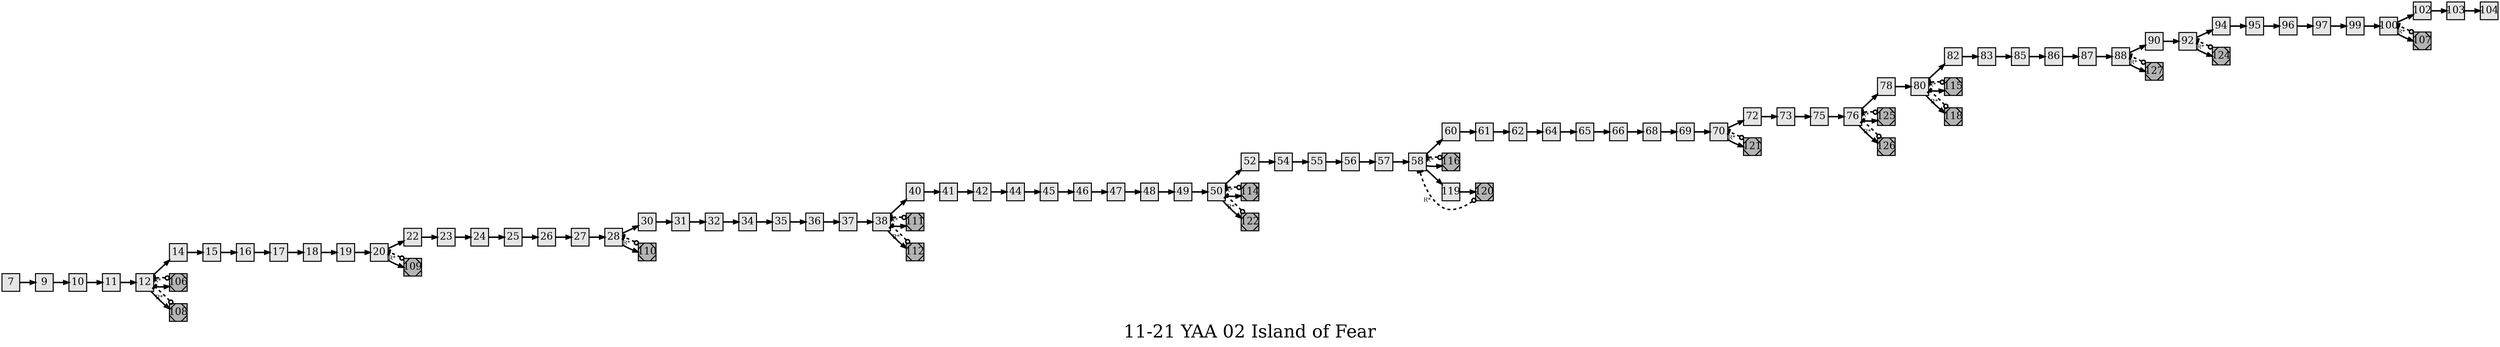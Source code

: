 digraph g{
  graph [ label="11-21 YAA 02 Island of Fear" rankdir=LR, ordering=out, fontsize=36, nodesep="0.35", ranksep="0.45"];
  node  [shape=rect, penwidth=2, fontsize=20, style=filled, fillcolor=grey90, margin="0,0", labelfloat=true, regular=true, fixedsize=true];
  edge  [labelfloat=true, penwidth=3, fontsize=12];
  // ---;
  // group  : Katz;
  // id     :;
  // gbid   :;
  // series :;
  // title  :;
  // author :;
  // credit:;
  // - name : Kylie McGregor;
  // role : encoder;
  // date : 2017-08-31;
  // - name : Jeremy Douglass;
  // role : editor;
  // date : 2017-10-19;
  // render:;
  // - name   : small;
  // styles : gvStyles-small.txt;
  // engine : dot;
  // comment: >;
  
  // ---;
  
  // From | To | Label;
  
  7 -> 9;
  9 -> 10;
  10 -> 11;
  11 -> 12;
  12 -> 14;
  12 -> 106;
  12 -> 108;
  14 -> 15;
  15 -> 16;
  16 -> 17;
  17 -> 18;
  18 -> 19;
  19 -> 20;
  20 -> 22;
  20 -> 109;
  22 -> 23;
  23 -> 24;
  24 -> 25;
  25 -> 26;
  26 -> 27;
  27 -> 28;
  28 -> 30;
  28 -> 110;
  30 -> 31;
  31 -> 32;
  32 -> 34;
  34 -> 35;
  35 -> 36;
  36 -> 37;
  37 -> 38;
  38 -> 40;
  38 -> 111;
  38 -> 112;
  40 -> 41;
  41 -> 42;
  42 -> 44;
  44 -> 45;
  45 -> 46;
  46 -> 47;
  47 -> 48;
  48 -> 49;
  49 -> 50;
  50 -> 52;
  50 -> 114;
  50 -> 122;
  52 -> 54;
  54 -> 55;
  55 -> 56;
  56 -> 57;
  57 -> 58;
  58 -> 60;
  58 -> 116;
  58 -> 119;
  60 -> 61;
  61 -> 62;
  62 -> 64;
  64 -> 65;
  65 -> 66;
  66 -> 68;
  68 -> 69;
  69 -> 70;
  70 -> 72;
  70 -> 121;
  72 -> 73;
  73 -> 75;
  75 -> 76;
  76 -> 78;
  76 -> 125;
  76 -> 126;
  78 -> 80;
  80 -> 82;
  80 -> 115;
  80 -> 118;
  82 -> 83;
  83 -> 85;
  85 -> 86;
  86 -> 87;
  87 -> 88;
  88 -> 90;
  88 -> 127;
  90 -> 92;
  92 -> 94;
  92 -> 124;
  94 -> 95;
  95 -> 96;
  96 -> 97;
  97 -> 99;
  99 -> 100;
  100 -> 102;
  100 -> 107;
  102 -> 103;
  103 -> 104;
  106	[ xlabel="E", shape=Msquare, fontsize=20, fillcolor=grey70, xlabel="" ];
  106 -> 12	[ xlabel="R*", dir=both, arrowhead=tee, arrowtail=odot, style=dashed, constraint=false, label="" ];
  107	[ xlabel="E", shape=Msquare, fontsize=20, fillcolor=grey70, xlabel="" ];
  107 -> 100	[ xlabel="R*", dir=both, arrowhead=tee, arrowtail=odot, style=dashed, constraint=false, label="" ];
  108	[ xlabel="E", shape=Msquare, fontsize=20, fillcolor=grey70, xlabel="" ];
  108 -> 12	[ xlabel="R*", dir=both, arrowhead=tee, arrowtail=odot, style=dashed, constraint=false, label="" ];
  109	[ xlabel="E", shape=Msquare, fontsize=20, fillcolor=grey70, xlabel="" ];
  109 -> 20	[ xlabel="R*", dir=both, arrowhead=tee, arrowtail=odot, style=dashed, constraint=false, label="" ];
  110	[ xlabel="E", shape=Msquare, fontsize=20, fillcolor=grey70, xlabel="" ];
  110 -> 28	[ xlabel="R*", dir=both, arrowhead=tee, arrowtail=odot, style=dashed, constraint=false, label="" ];
  111	[ xlabel="E", shape=Msquare, fontsize=20, fillcolor=grey70, xlabel="" ];
  111 -> 38	[ xlabel="R*", dir=both, arrowhead=tee, arrowtail=odot, style=dashed, constraint=false, label="" ];
  112	[ xlabel="E", shape=Msquare, fontsize=20, fillcolor=grey70, xlabel="" ];
  112 -> 38	[ xlabel="R*", dir=both, arrowhead=tee, arrowtail=odot, style=dashed, constraint=false, label="" ];
  114	[ xlabel="E", shape=Msquare, fontsize=20, fillcolor=grey70, xlabel="" ];
  114 -> 50	[ xlabel="R*", dir=both, arrowhead=tee, arrowtail=odot, style=dashed, constraint=false, label="" ];
  115	[ xlabel="E", shape=Msquare, fontsize=20, fillcolor=grey70, xlabel="" ];
  115 -> 80	[ xlabel="R*", dir=both, arrowhead=tee, arrowtail=odot, style=dashed, constraint=false, label="" ];
  116	[ xlabel="E", shape=Msquare, fontsize=20, fillcolor=grey70, xlabel="" ];
  116 -> 58	[ xlabel="R*", dir=both, arrowhead=tee, arrowtail=odot, style=dashed, constraint=false, label="" ];
  118	[ xlabel="E", shape=Msquare, fontsize=20, fillcolor=grey70, xlabel="" ];
  118 -> 80	[ xlabel="R*", dir=both, arrowhead=tee, arrowtail=odot, style=dashed, constraint=false, label="" ];
  119 -> 120;
  120	[ xlabel="E", shape=Msquare, fontsize=20, fillcolor=grey70, xlabel="" ];
  120 -> 58	[ xlabel="R*", dir=both, arrowhead=tee, arrowtail=odot, style=dashed, constraint=false, label="" ];
  121	[ xlabel="E", shape=Msquare, fontsize=20, fillcolor=grey70, xlabel="" ];
  121 -> 70	[ xlabel="R*", dir=both, arrowhead=tee, arrowtail=odot, style=dashed, constraint=false, label="" ];
  122	[ xlabel="E", shape=Msquare, fontsize=20, fillcolor=grey70, xlabel="" ];
  122 -> 50	[ xlabel="R*", dir=both, arrowhead=tee, arrowtail=odot, style=dashed, constraint=false, label="" ];
  124	[ xlabel="E", shape=Msquare, fontsize=20, fillcolor=grey70, xlabel="" ];
  124 -> 92	[ xlabel="R*", dir=both, arrowhead=tee, arrowtail=odot, style=dashed, constraint=false, label="" ];
  125	[ xlabel="E", shape=Msquare, fontsize=20, fillcolor=grey70, xlabel="" ];
  125 -> 76	[ xlabel="R*", dir=both, arrowhead=tee, arrowtail=odot, style=dashed, constraint=false, label="" ];
  126	[ xlabel="E", shape=Msquare, fontsize=20, fillcolor=grey70, xlabel="" ];
  126 -> 76	[ xlabel="R*", dir=both, arrowhead=tee, arrowtail=odot, style=dashed, constraint=false, label="" ];
  127	[ xlabel="E", shape=Msquare, fontsize=20, fillcolor=grey70, xlabel="" ];
  127 -> 88	[ xlabel="R*", dir=both, arrowhead=tee, arrowtail=odot, style=dashed, constraint=false, label="" ];
}

